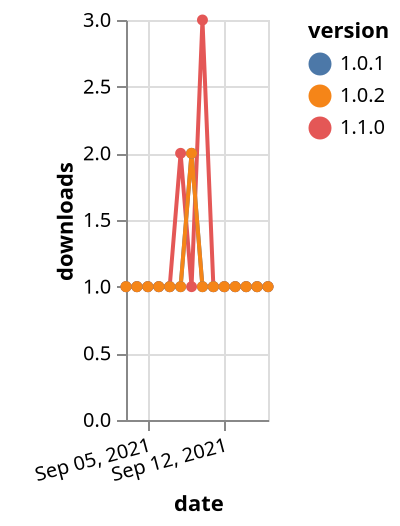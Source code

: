 {"$schema": "https://vega.github.io/schema/vega-lite/v5.json", "description": "A simple bar chart with embedded data.", "data": {"values": [{"date": "2021-09-03", "total": 132, "delta": 1, "version": "1.1.0"}, {"date": "2021-09-04", "total": 133, "delta": 1, "version": "1.1.0"}, {"date": "2021-09-05", "total": 134, "delta": 1, "version": "1.1.0"}, {"date": "2021-09-06", "total": 135, "delta": 1, "version": "1.1.0"}, {"date": "2021-09-07", "total": 136, "delta": 1, "version": "1.1.0"}, {"date": "2021-09-08", "total": 138, "delta": 2, "version": "1.1.0"}, {"date": "2021-09-09", "total": 139, "delta": 1, "version": "1.1.0"}, {"date": "2021-09-10", "total": 142, "delta": 3, "version": "1.1.0"}, {"date": "2021-09-11", "total": 143, "delta": 1, "version": "1.1.0"}, {"date": "2021-09-12", "total": 144, "delta": 1, "version": "1.1.0"}, {"date": "2021-09-13", "total": 145, "delta": 1, "version": "1.1.0"}, {"date": "2021-09-14", "total": 146, "delta": 1, "version": "1.1.0"}, {"date": "2021-09-15", "total": 147, "delta": 1, "version": "1.1.0"}, {"date": "2021-09-16", "total": 148, "delta": 1, "version": "1.1.0"}, {"date": "2021-09-03", "total": 145, "delta": 1, "version": "1.0.1"}, {"date": "2021-09-04", "total": 146, "delta": 1, "version": "1.0.1"}, {"date": "2021-09-05", "total": 147, "delta": 1, "version": "1.0.1"}, {"date": "2021-09-06", "total": 148, "delta": 1, "version": "1.0.1"}, {"date": "2021-09-07", "total": 149, "delta": 1, "version": "1.0.1"}, {"date": "2021-09-08", "total": 150, "delta": 1, "version": "1.0.1"}, {"date": "2021-09-09", "total": 152, "delta": 2, "version": "1.0.1"}, {"date": "2021-09-10", "total": 153, "delta": 1, "version": "1.0.1"}, {"date": "2021-09-11", "total": 154, "delta": 1, "version": "1.0.1"}, {"date": "2021-09-12", "total": 155, "delta": 1, "version": "1.0.1"}, {"date": "2021-09-13", "total": 156, "delta": 1, "version": "1.0.1"}, {"date": "2021-09-14", "total": 157, "delta": 1, "version": "1.0.1"}, {"date": "2021-09-15", "total": 158, "delta": 1, "version": "1.0.1"}, {"date": "2021-09-16", "total": 159, "delta": 1, "version": "1.0.1"}, {"date": "2021-09-03", "total": 148, "delta": 1, "version": "1.0.2"}, {"date": "2021-09-04", "total": 149, "delta": 1, "version": "1.0.2"}, {"date": "2021-09-05", "total": 150, "delta": 1, "version": "1.0.2"}, {"date": "2021-09-06", "total": 151, "delta": 1, "version": "1.0.2"}, {"date": "2021-09-07", "total": 152, "delta": 1, "version": "1.0.2"}, {"date": "2021-09-08", "total": 153, "delta": 1, "version": "1.0.2"}, {"date": "2021-09-09", "total": 155, "delta": 2, "version": "1.0.2"}, {"date": "2021-09-10", "total": 156, "delta": 1, "version": "1.0.2"}, {"date": "2021-09-11", "total": 157, "delta": 1, "version": "1.0.2"}, {"date": "2021-09-12", "total": 158, "delta": 1, "version": "1.0.2"}, {"date": "2021-09-13", "total": 159, "delta": 1, "version": "1.0.2"}, {"date": "2021-09-14", "total": 160, "delta": 1, "version": "1.0.2"}, {"date": "2021-09-15", "total": 161, "delta": 1, "version": "1.0.2"}, {"date": "2021-09-16", "total": 162, "delta": 1, "version": "1.0.2"}]}, "width": "container", "mark": {"type": "line", "point": {"filled": true}}, "encoding": {"x": {"field": "date", "type": "temporal", "timeUnit": "yearmonthdate", "title": "date", "axis": {"labelAngle": -15}}, "y": {"field": "delta", "type": "quantitative", "title": "downloads"}, "color": {"field": "version", "type": "nominal"}, "tooltip": {"field": "delta"}}}